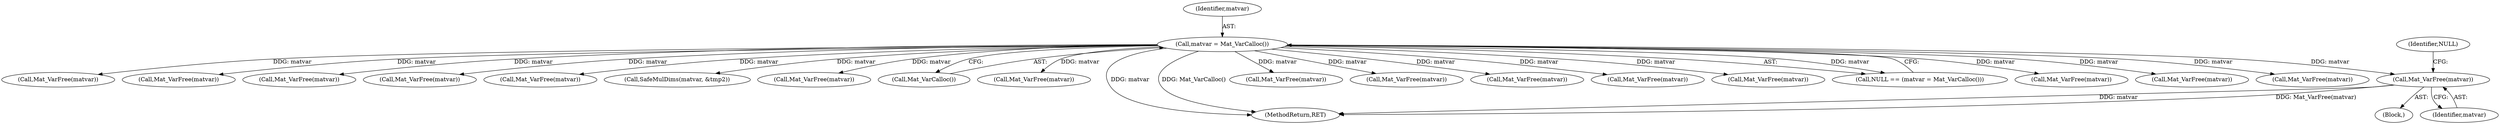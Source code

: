 digraph "0_matio_651a8e28099edb5fbb9e4e1d4d3238848f446c9a@pointer" {
"1000456" [label="(Call,Mat_VarFree(matvar))"];
"1000138" [label="(Call,matvar = Mat_VarCalloc())"];
"1000457" [label="(Identifier,matvar)"];
"1000480" [label="(Call,Mat_VarFree(matvar))"];
"1000495" [label="(Call,Mat_VarFree(matvar))"];
"1000533" [label="(Call,Mat_VarFree(matvar))"];
"1000459" [label="(Identifier,NULL)"];
"1000517" [label="(Call,Mat_VarFree(matvar))"];
"1000574" [label="(Call,Mat_VarFree(matvar))"];
"1000635" [label="(Call,SafeMulDims(matvar, &tmp2))"];
"1000384" [label="(Call,Mat_VarFree(matvar))"];
"1000139" [label="(Identifier,matvar)"];
"1000140" [label="(Call,Mat_VarCalloc())"];
"1000313" [label="(Call,Mat_VarFree(matvar))"];
"1000665" [label="(MethodReturn,RET)"];
"1000250" [label="(Call,Mat_VarFree(matvar))"];
"1000161" [label="(Call,Mat_VarFree(matvar))"];
"1000552" [label="(Call,Mat_VarFree(matvar))"];
"1000228" [label="(Call,Mat_VarFree(matvar))"];
"1000138" [label="(Call,matvar = Mat_VarCalloc())"];
"1000355" [label="(Call,Mat_VarFree(matvar))"];
"1000136" [label="(Call,NULL == (matvar = Mat_VarCalloc()))"];
"1000455" [label="(Block,)"];
"1000456" [label="(Call,Mat_VarFree(matvar))"];
"1000420" [label="(Call,Mat_VarFree(matvar))"];
"1000186" [label="(Call,Mat_VarFree(matvar))"];
"1000611" [label="(Call,Mat_VarFree(matvar))"];
"1000456" -> "1000455"  [label="AST: "];
"1000456" -> "1000457"  [label="CFG: "];
"1000457" -> "1000456"  [label="AST: "];
"1000459" -> "1000456"  [label="CFG: "];
"1000456" -> "1000665"  [label="DDG: matvar"];
"1000456" -> "1000665"  [label="DDG: Mat_VarFree(matvar)"];
"1000138" -> "1000456"  [label="DDG: matvar"];
"1000138" -> "1000136"  [label="AST: "];
"1000138" -> "1000140"  [label="CFG: "];
"1000139" -> "1000138"  [label="AST: "];
"1000140" -> "1000138"  [label="AST: "];
"1000136" -> "1000138"  [label="CFG: "];
"1000138" -> "1000665"  [label="DDG: matvar"];
"1000138" -> "1000665"  [label="DDG: Mat_VarCalloc()"];
"1000138" -> "1000136"  [label="DDG: matvar"];
"1000138" -> "1000161"  [label="DDG: matvar"];
"1000138" -> "1000186"  [label="DDG: matvar"];
"1000138" -> "1000228"  [label="DDG: matvar"];
"1000138" -> "1000250"  [label="DDG: matvar"];
"1000138" -> "1000313"  [label="DDG: matvar"];
"1000138" -> "1000355"  [label="DDG: matvar"];
"1000138" -> "1000384"  [label="DDG: matvar"];
"1000138" -> "1000420"  [label="DDG: matvar"];
"1000138" -> "1000480"  [label="DDG: matvar"];
"1000138" -> "1000495"  [label="DDG: matvar"];
"1000138" -> "1000517"  [label="DDG: matvar"];
"1000138" -> "1000533"  [label="DDG: matvar"];
"1000138" -> "1000552"  [label="DDG: matvar"];
"1000138" -> "1000574"  [label="DDG: matvar"];
"1000138" -> "1000611"  [label="DDG: matvar"];
"1000138" -> "1000635"  [label="DDG: matvar"];
}
